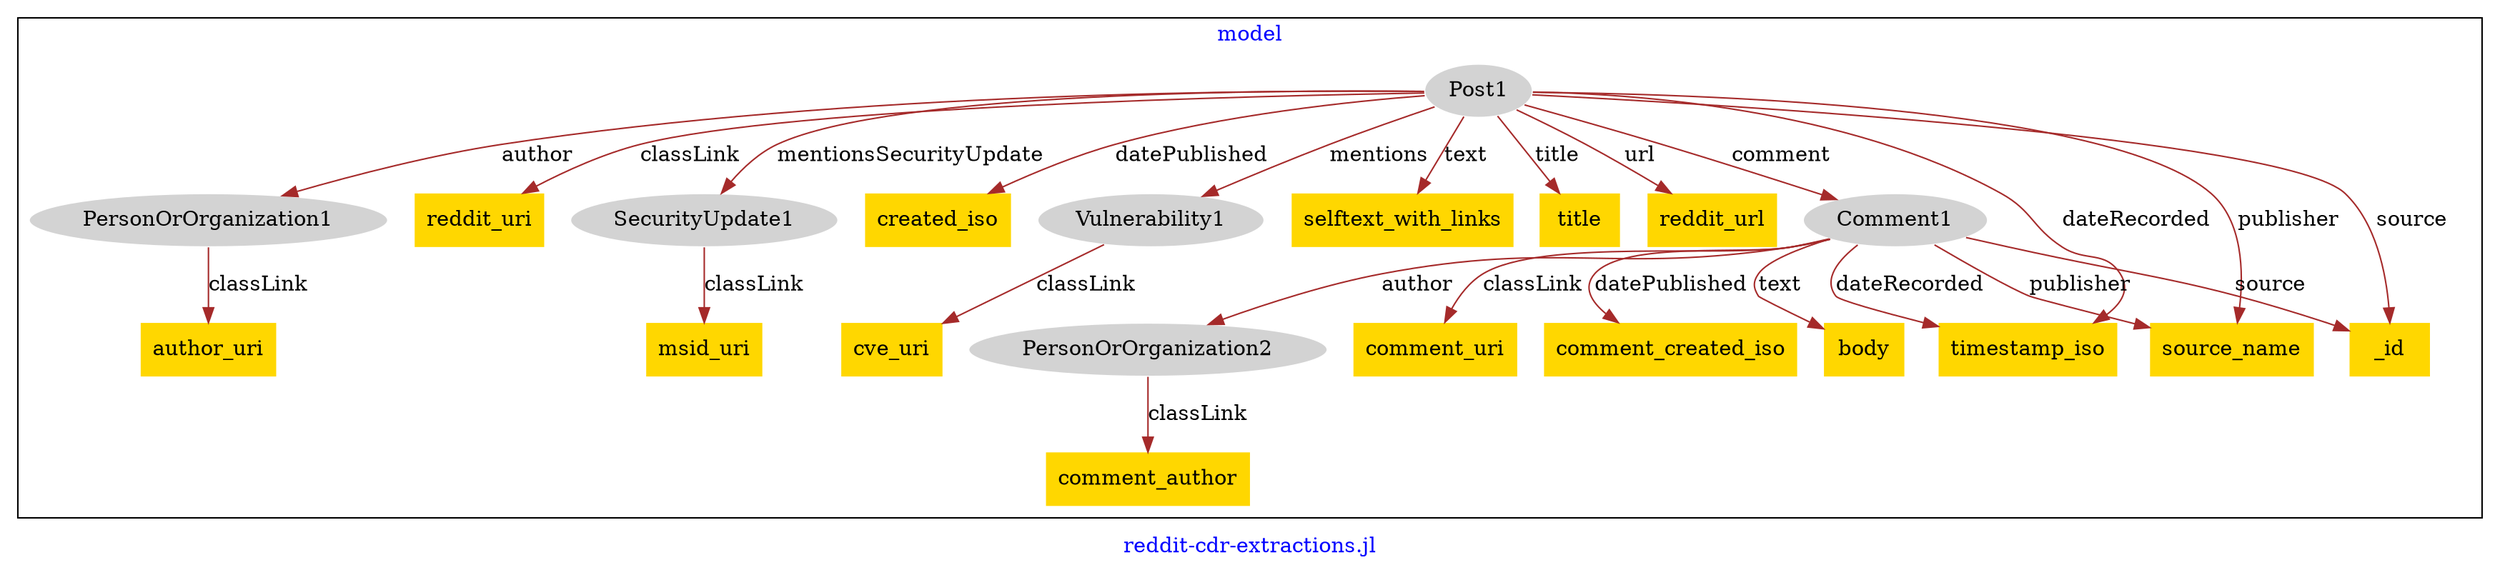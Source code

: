 digraph n0 {
fontcolor="blue"
remincross="true"
label="reddit-cdr-extractions.jl"
subgraph cluster {
label="model"
n2[style="filled",color="white",fillcolor="lightgray",label="PersonOrOrganization1"];
n3[shape="plaintext",style="filled",fillcolor="gold",label="author_uri"];
n4[style="filled",color="white",fillcolor="lightgray",label="PersonOrOrganization2"];
n5[shape="plaintext",style="filled",fillcolor="gold",label="comment_author"];
n6[style="filled",color="white",fillcolor="lightgray",label="Post1"];
n7[shape="plaintext",style="filled",fillcolor="gold",label="reddit_uri"];
n8[style="filled",color="white",fillcolor="lightgray",label="SecurityUpdate1"];
n9[shape="plaintext",style="filled",fillcolor="gold",label="created_iso"];
n10[style="filled",color="white",fillcolor="lightgray",label="Vulnerability1"];
n11[shape="plaintext",style="filled",fillcolor="gold",label="selftext_with_links"];
n12[shape="plaintext",style="filled",fillcolor="gold",label="title"];
n13[shape="plaintext",style="filled",fillcolor="gold",label="reddit_url"];
n14[shape="plaintext",style="filled",fillcolor="gold",label="msid_uri"];
n15[shape="plaintext",style="filled",fillcolor="gold",label="cve_uri"];
n16[style="filled",color="white",fillcolor="lightgray",label="Comment1"];
n17[shape="plaintext",style="filled",fillcolor="gold",label="comment_uri"];
n18[shape="plaintext",style="filled",fillcolor="gold",label="comment_created_iso"];
n19[shape="plaintext",style="filled",fillcolor="gold",label="body"];
n20[shape="plaintext",style="filled",fillcolor="gold",label="_id"];
n21[shape="plaintext",style="filled",fillcolor="gold",label="timestamp_iso"];
n22[shape="plaintext",style="filled",fillcolor="gold",label="source_name"];
}
n2 -> n3[color="brown",fontcolor="black",label="classLink"]
n4 -> n5[color="brown",fontcolor="black",label="classLink"]
n6 -> n7[color="brown",fontcolor="black",label="classLink"]
n6 -> n8[color="brown",fontcolor="black",label="mentionsSecurityUpdate"]
n6 -> n2[color="brown",fontcolor="black",label="author"]
n6 -> n9[color="brown",fontcolor="black",label="datePublished"]
n6 -> n10[color="brown",fontcolor="black",label="mentions"]
n6 -> n11[color="brown",fontcolor="black",label="text"]
n6 -> n12[color="brown",fontcolor="black",label="title"]
n6 -> n13[color="brown",fontcolor="black",label="url"]
n8 -> n14[color="brown",fontcolor="black",label="classLink"]
n10 -> n15[color="brown",fontcolor="black",label="classLink"]
n16 -> n17[color="brown",fontcolor="black",label="classLink"]
n16 -> n4[color="brown",fontcolor="black",label="author"]
n16 -> n18[color="brown",fontcolor="black",label="datePublished"]
n16 -> n19[color="brown",fontcolor="black",label="text"]
n6 -> n20[color="brown",fontcolor="black",label="source"]
n16 -> n21[color="brown",fontcolor="black",label="dateRecorded"]
n16 -> n22[color="brown",fontcolor="black",label="publisher"]
n6 -> n21[color="brown",fontcolor="black",label="dateRecorded"]
n6 -> n22[color="brown",fontcolor="black",label="publisher"]
n6 -> n16[color="brown",fontcolor="black",label="comment"]
n16 -> n20[color="brown",fontcolor="black",label="source"]
}
